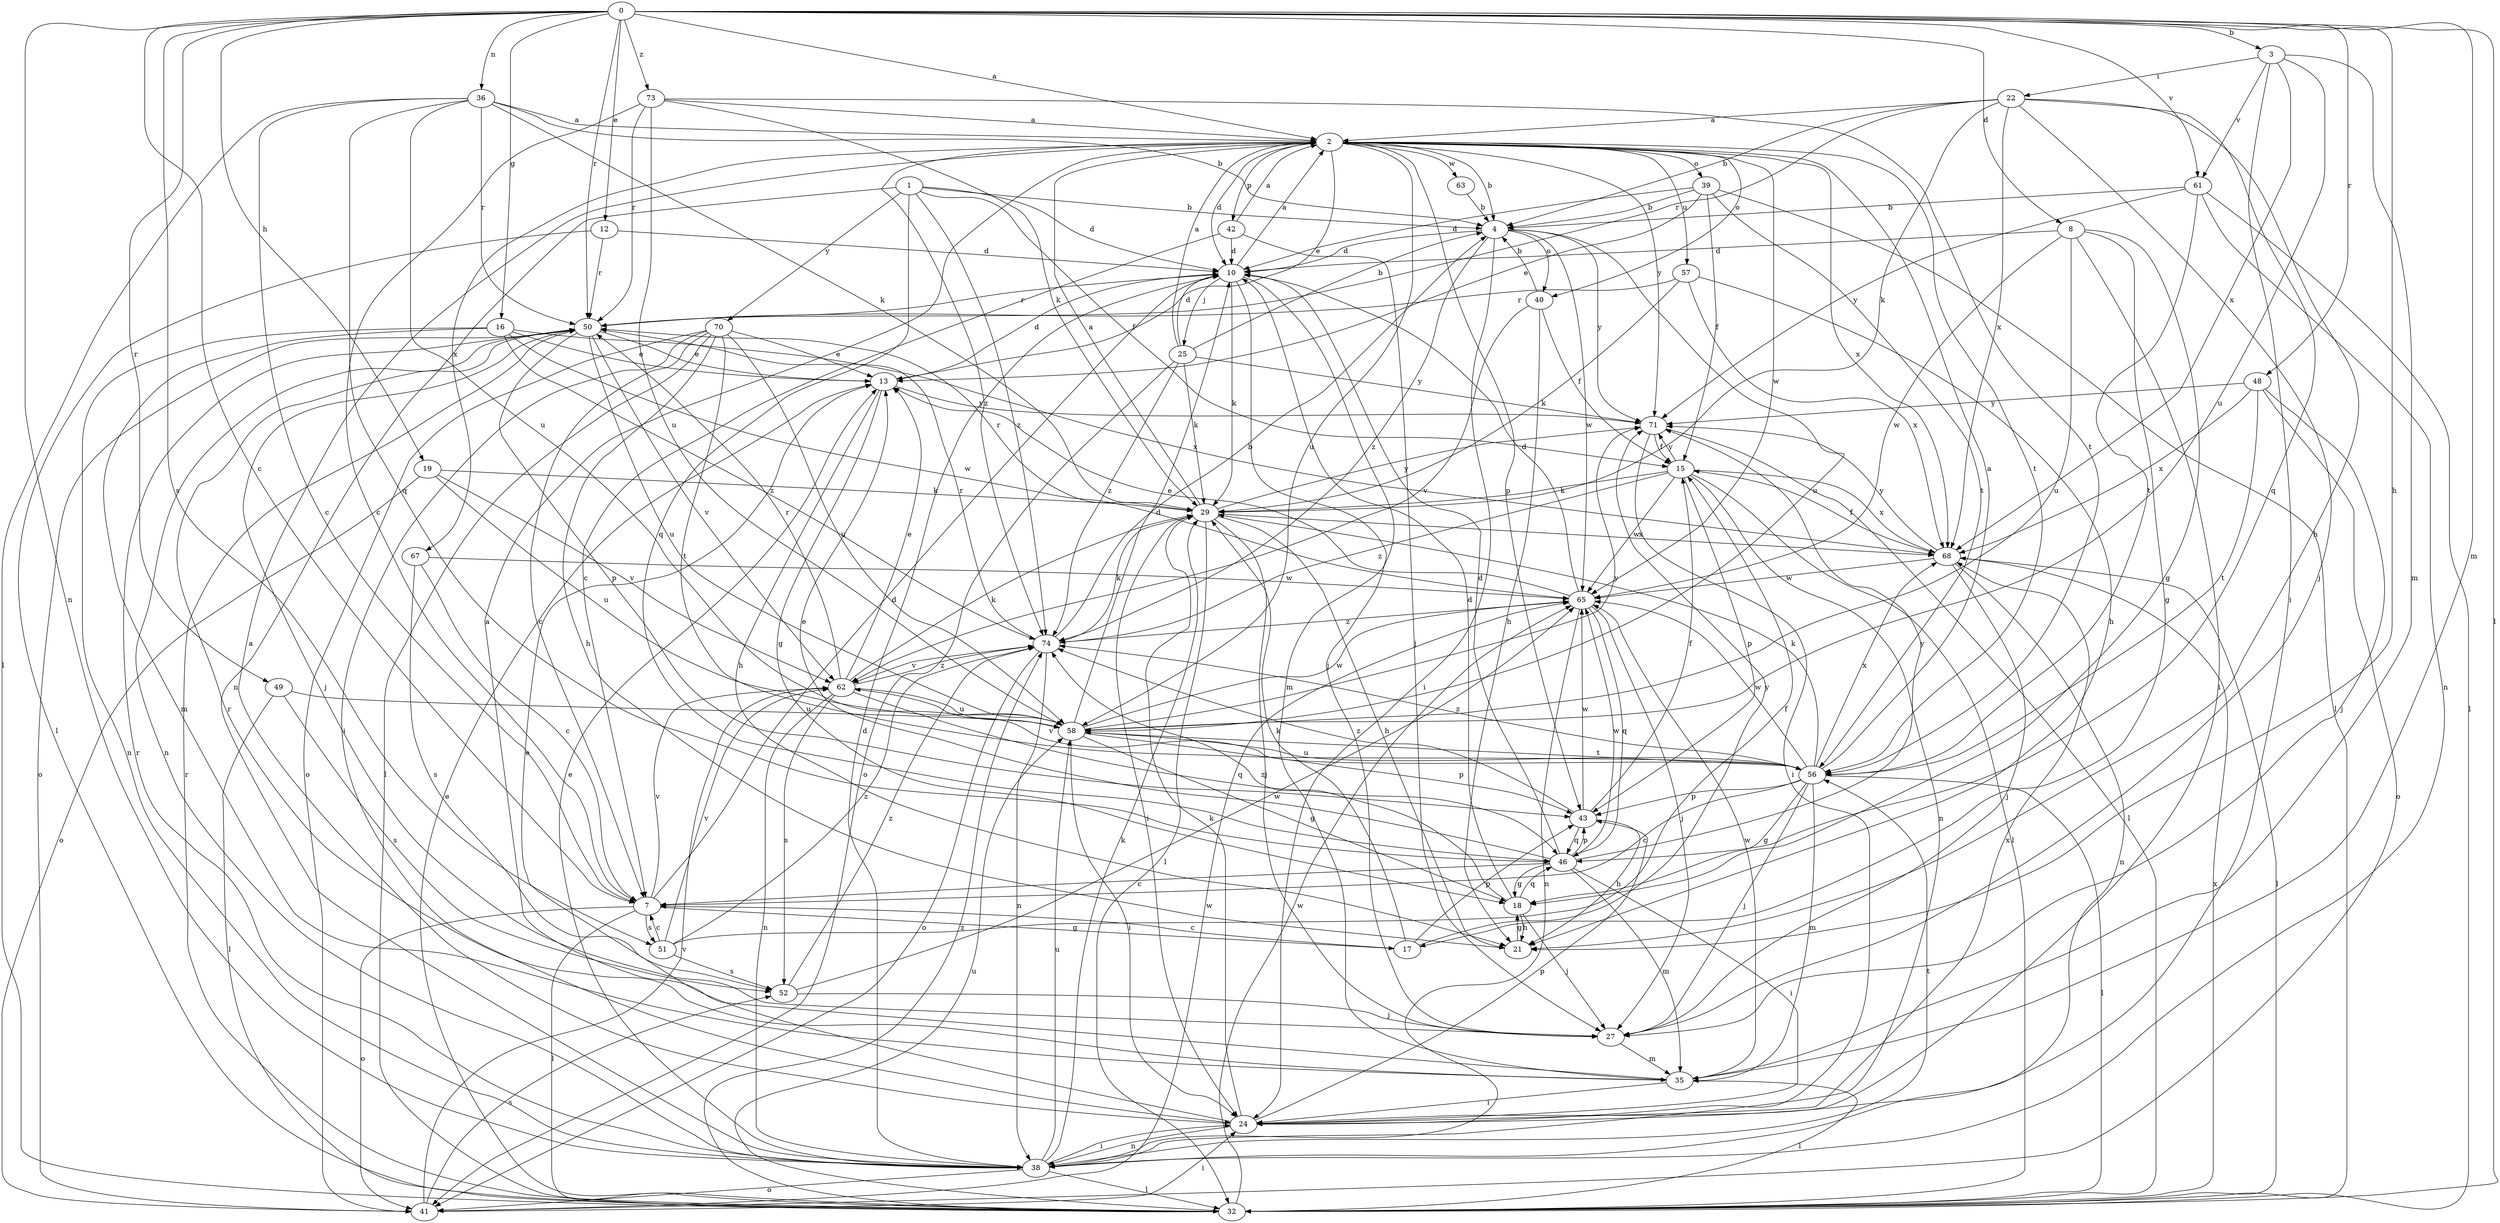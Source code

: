 strict digraph  {
0;
1;
2;
3;
4;
7;
8;
10;
12;
13;
15;
16;
17;
18;
19;
21;
22;
24;
25;
27;
29;
32;
35;
36;
38;
39;
40;
41;
42;
43;
46;
48;
49;
50;
51;
52;
56;
57;
58;
61;
62;
63;
65;
67;
68;
70;
71;
73;
74;
0 -> 2  [label=a];
0 -> 3  [label=b];
0 -> 7  [label=c];
0 -> 8  [label=d];
0 -> 12  [label=e];
0 -> 16  [label=g];
0 -> 19  [label=h];
0 -> 21  [label=h];
0 -> 32  [label=l];
0 -> 35  [label=m];
0 -> 36  [label=n];
0 -> 38  [label=n];
0 -> 48  [label=r];
0 -> 49  [label=r];
0 -> 50  [label=r];
0 -> 51  [label=s];
0 -> 61  [label=v];
0 -> 73  [label=z];
1 -> 4  [label=b];
1 -> 10  [label=d];
1 -> 15  [label=f];
1 -> 38  [label=n];
1 -> 46  [label=q];
1 -> 70  [label=y];
1 -> 74  [label=z];
2 -> 4  [label=b];
2 -> 10  [label=d];
2 -> 13  [label=e];
2 -> 39  [label=o];
2 -> 40  [label=o];
2 -> 42  [label=p];
2 -> 43  [label=p];
2 -> 56  [label=t];
2 -> 57  [label=u];
2 -> 58  [label=u];
2 -> 63  [label=w];
2 -> 65  [label=w];
2 -> 67  [label=x];
2 -> 68  [label=x];
2 -> 71  [label=y];
2 -> 74  [label=z];
3 -> 22  [label=i];
3 -> 24  [label=i];
3 -> 35  [label=m];
3 -> 58  [label=u];
3 -> 61  [label=v];
3 -> 68  [label=x];
4 -> 10  [label=d];
4 -> 24  [label=i];
4 -> 40  [label=o];
4 -> 58  [label=u];
4 -> 65  [label=w];
4 -> 71  [label=y];
4 -> 74  [label=z];
7 -> 10  [label=d];
7 -> 17  [label=g];
7 -> 32  [label=l];
7 -> 41  [label=o];
7 -> 51  [label=s];
7 -> 62  [label=v];
8 -> 10  [label=d];
8 -> 17  [label=g];
8 -> 18  [label=g];
8 -> 24  [label=i];
8 -> 58  [label=u];
8 -> 65  [label=w];
10 -> 2  [label=a];
10 -> 25  [label=j];
10 -> 27  [label=j];
10 -> 29  [label=k];
10 -> 35  [label=m];
10 -> 50  [label=r];
12 -> 10  [label=d];
12 -> 32  [label=l];
12 -> 50  [label=r];
13 -> 10  [label=d];
13 -> 18  [label=g];
13 -> 21  [label=h];
13 -> 71  [label=y];
15 -> 29  [label=k];
15 -> 32  [label=l];
15 -> 38  [label=n];
15 -> 43  [label=p];
15 -> 65  [label=w];
15 -> 68  [label=x];
15 -> 71  [label=y];
15 -> 74  [label=z];
16 -> 13  [label=e];
16 -> 35  [label=m];
16 -> 38  [label=n];
16 -> 65  [label=w];
16 -> 68  [label=x];
16 -> 74  [label=z];
17 -> 7  [label=c];
17 -> 29  [label=k];
17 -> 43  [label=p];
17 -> 71  [label=y];
18 -> 10  [label=d];
18 -> 21  [label=h];
18 -> 27  [label=j];
18 -> 46  [label=q];
18 -> 74  [label=z];
19 -> 29  [label=k];
19 -> 41  [label=o];
19 -> 58  [label=u];
19 -> 62  [label=v];
21 -> 18  [label=g];
22 -> 2  [label=a];
22 -> 4  [label=b];
22 -> 21  [label=h];
22 -> 27  [label=j];
22 -> 29  [label=k];
22 -> 46  [label=q];
22 -> 50  [label=r];
22 -> 68  [label=x];
24 -> 2  [label=a];
24 -> 13  [label=e];
24 -> 29  [label=k];
24 -> 38  [label=n];
24 -> 43  [label=p];
24 -> 68  [label=x];
25 -> 2  [label=a];
25 -> 4  [label=b];
25 -> 10  [label=d];
25 -> 29  [label=k];
25 -> 41  [label=o];
25 -> 71  [label=y];
25 -> 74  [label=z];
27 -> 35  [label=m];
29 -> 2  [label=a];
29 -> 21  [label=h];
29 -> 24  [label=i];
29 -> 27  [label=j];
29 -> 32  [label=l];
29 -> 50  [label=r];
29 -> 68  [label=x];
29 -> 71  [label=y];
32 -> 13  [label=e];
32 -> 50  [label=r];
32 -> 58  [label=u];
32 -> 65  [label=w];
32 -> 68  [label=x];
32 -> 74  [label=z];
35 -> 2  [label=a];
35 -> 24  [label=i];
35 -> 32  [label=l];
35 -> 50  [label=r];
35 -> 65  [label=w];
36 -> 2  [label=a];
36 -> 4  [label=b];
36 -> 7  [label=c];
36 -> 29  [label=k];
36 -> 32  [label=l];
36 -> 46  [label=q];
36 -> 50  [label=r];
36 -> 58  [label=u];
38 -> 10  [label=d];
38 -> 13  [label=e];
38 -> 24  [label=i];
38 -> 29  [label=k];
38 -> 32  [label=l];
38 -> 41  [label=o];
38 -> 50  [label=r];
38 -> 56  [label=t];
38 -> 58  [label=u];
39 -> 4  [label=b];
39 -> 10  [label=d];
39 -> 13  [label=e];
39 -> 15  [label=f];
39 -> 32  [label=l];
39 -> 56  [label=t];
40 -> 4  [label=b];
40 -> 15  [label=f];
40 -> 21  [label=h];
40 -> 62  [label=v];
41 -> 24  [label=i];
41 -> 52  [label=s];
41 -> 62  [label=v];
41 -> 65  [label=w];
42 -> 2  [label=a];
42 -> 7  [label=c];
42 -> 10  [label=d];
42 -> 27  [label=j];
43 -> 15  [label=f];
43 -> 21  [label=h];
43 -> 46  [label=q];
43 -> 65  [label=w];
43 -> 74  [label=z];
46 -> 7  [label=c];
46 -> 10  [label=d];
46 -> 13  [label=e];
46 -> 18  [label=g];
46 -> 24  [label=i];
46 -> 35  [label=m];
46 -> 43  [label=p];
46 -> 65  [label=w];
46 -> 71  [label=y];
48 -> 27  [label=j];
48 -> 41  [label=o];
48 -> 56  [label=t];
48 -> 68  [label=x];
48 -> 71  [label=y];
49 -> 32  [label=l];
49 -> 52  [label=s];
49 -> 58  [label=u];
50 -> 13  [label=e];
50 -> 27  [label=j];
50 -> 38  [label=n];
50 -> 41  [label=o];
50 -> 43  [label=p];
50 -> 58  [label=u];
50 -> 62  [label=v];
51 -> 7  [label=c];
51 -> 15  [label=f];
51 -> 52  [label=s];
51 -> 62  [label=v];
51 -> 74  [label=z];
52 -> 27  [label=j];
52 -> 65  [label=w];
52 -> 74  [label=z];
56 -> 2  [label=a];
56 -> 7  [label=c];
56 -> 18  [label=g];
56 -> 27  [label=j];
56 -> 29  [label=k];
56 -> 32  [label=l];
56 -> 35  [label=m];
56 -> 43  [label=p];
56 -> 58  [label=u];
56 -> 62  [label=v];
56 -> 65  [label=w];
56 -> 68  [label=x];
56 -> 74  [label=z];
57 -> 21  [label=h];
57 -> 29  [label=k];
57 -> 50  [label=r];
57 -> 68  [label=x];
58 -> 10  [label=d];
58 -> 18  [label=g];
58 -> 24  [label=i];
58 -> 43  [label=p];
58 -> 56  [label=t];
58 -> 65  [label=w];
58 -> 71  [label=y];
61 -> 4  [label=b];
61 -> 32  [label=l];
61 -> 38  [label=n];
61 -> 56  [label=t];
61 -> 71  [label=y];
62 -> 13  [label=e];
62 -> 29  [label=k];
62 -> 38  [label=n];
62 -> 46  [label=q];
62 -> 50  [label=r];
62 -> 52  [label=s];
62 -> 58  [label=u];
62 -> 74  [label=z];
63 -> 4  [label=b];
65 -> 10  [label=d];
65 -> 13  [label=e];
65 -> 27  [label=j];
65 -> 38  [label=n];
65 -> 46  [label=q];
65 -> 74  [label=z];
67 -> 7  [label=c];
67 -> 52  [label=s];
67 -> 65  [label=w];
68 -> 15  [label=f];
68 -> 27  [label=j];
68 -> 32  [label=l];
68 -> 38  [label=n];
68 -> 65  [label=w];
68 -> 71  [label=y];
70 -> 7  [label=c];
70 -> 13  [label=e];
70 -> 21  [label=h];
70 -> 24  [label=i];
70 -> 32  [label=l];
70 -> 41  [label=o];
70 -> 56  [label=t];
70 -> 58  [label=u];
71 -> 15  [label=f];
71 -> 24  [label=i];
71 -> 32  [label=l];
73 -> 2  [label=a];
73 -> 7  [label=c];
73 -> 29  [label=k];
73 -> 50  [label=r];
73 -> 56  [label=t];
73 -> 58  [label=u];
74 -> 4  [label=b];
74 -> 29  [label=k];
74 -> 38  [label=n];
74 -> 41  [label=o];
74 -> 50  [label=r];
74 -> 62  [label=v];
}
